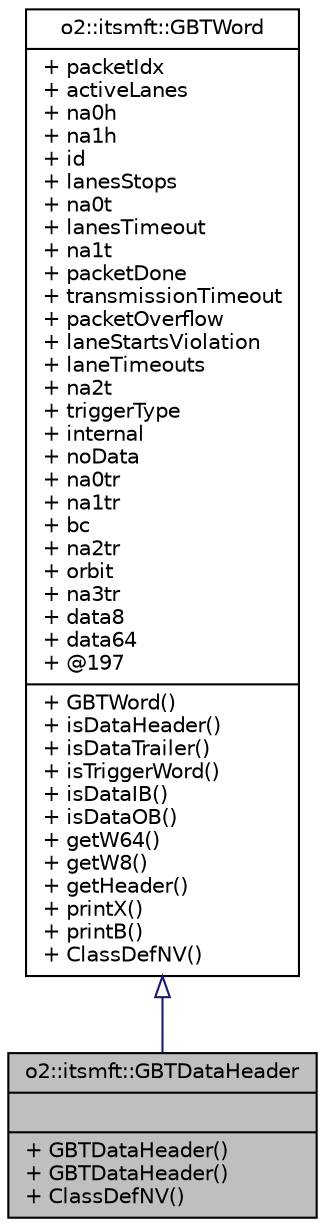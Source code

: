digraph "o2::itsmft::GBTDataHeader"
{
 // INTERACTIVE_SVG=YES
  bgcolor="transparent";
  edge [fontname="Helvetica",fontsize="10",labelfontname="Helvetica",labelfontsize="10"];
  node [fontname="Helvetica",fontsize="10",shape=record];
  Node0 [label="{o2::itsmft::GBTDataHeader\n||+ GBTDataHeader()\l+ GBTDataHeader()\l+ ClassDefNV()\l}",height=0.2,width=0.4,color="black", fillcolor="grey75", style="filled", fontcolor="black"];
  Node1 -> Node0 [dir="back",color="midnightblue",fontsize="10",style="solid",arrowtail="onormal",fontname="Helvetica"];
  Node1 [label="{o2::itsmft::GBTWord\n|+ packetIdx\l+ activeLanes\l+ na0h\l+ na1h\l+ id\l+ lanesStops\l+ na0t\l+ lanesTimeout\l+ na1t\l+ packetDone\l+ transmissionTimeout\l+ packetOverflow\l+ laneStartsViolation\l+ laneTimeouts\l+ na2t\l+ triggerType\l+ internal\l+ noData\l+ na0tr\l+ na1tr\l+ bc\l+ na2tr\l+ orbit\l+ na3tr\l+ data8\l+ data64\l+ @197\l|+ GBTWord()\l+ isDataHeader()\l+ isDataTrailer()\l+ isTriggerWord()\l+ isDataIB()\l+ isDataOB()\l+ getW64()\l+ getW8()\l+ getHeader()\l+ printX()\l+ printB()\l+ ClassDefNV()\l}",height=0.2,width=0.4,color="black",URL="$d5/d5c/structo2_1_1itsmft_1_1GBTWord.html"];
}
